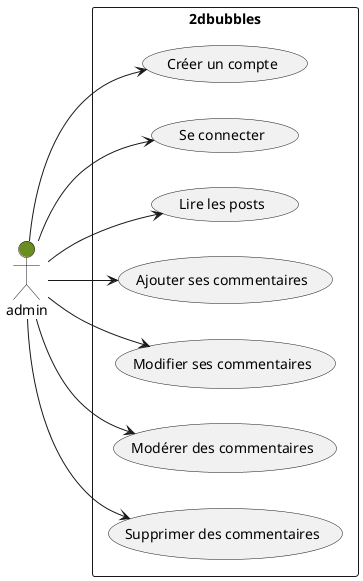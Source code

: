 @startuml admin

left to right direction

actor "admin" as admin #OliveDrab

rectangle 2dbubbles{
  usecase "Créer un compte" as UC1
  usecase "Se connecter" as UC2
  usecase "Lire les posts" as UC3
  usecase "Ajouter ses commentaires" as UC4
  usecase "Modifier ses commentaires" as UC5
  usecase "Modérer des commentaires" as UC6
  usecase "Supprimer des commentaires" as UC7
}

admin --> UC1
admin --> UC2
admin --> UC3
admin --> UC4
admin --> UC5
admin --> UC6
admin --> UC7

@enduml